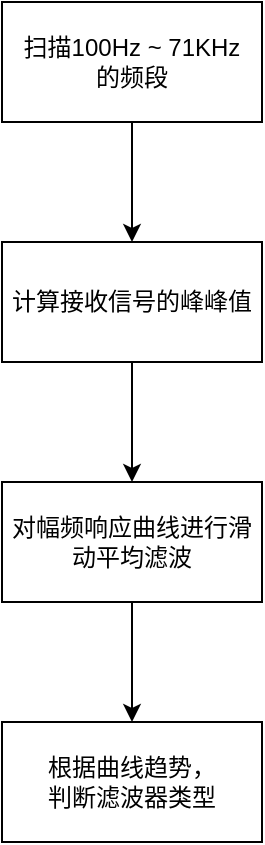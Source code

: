 <mxfile version="27.2.0">
  <diagram name="第 1 页" id="fxpgeDOExwINhZjM0Ih0">
    <mxGraphModel dx="345" dy="190" grid="1" gridSize="10" guides="1" tooltips="1" connect="1" arrows="1" fold="1" page="1" pageScale="1" pageWidth="827" pageHeight="1169" math="0" shadow="0">
      <root>
        <mxCell id="0" />
        <mxCell id="1" parent="0" />
        <mxCell id="uIcFa34I3bBpMjSFiiiW-3" value="" style="edgeStyle=orthogonalEdgeStyle;rounded=0;orthogonalLoop=1;jettySize=auto;html=1;" edge="1" parent="1" source="uIcFa34I3bBpMjSFiiiW-1" target="uIcFa34I3bBpMjSFiiiW-2">
          <mxGeometry relative="1" as="geometry" />
        </mxCell>
        <mxCell id="uIcFa34I3bBpMjSFiiiW-1" value="扫描100Hz ~ 71KHz&lt;div&gt;的频段&lt;/div&gt;" style="rounded=0;whiteSpace=wrap;html=1;" vertex="1" parent="1">
          <mxGeometry x="200" y="320" width="130" height="60" as="geometry" />
        </mxCell>
        <mxCell id="uIcFa34I3bBpMjSFiiiW-5" value="" style="edgeStyle=orthogonalEdgeStyle;rounded=0;orthogonalLoop=1;jettySize=auto;html=1;" edge="1" parent="1" source="uIcFa34I3bBpMjSFiiiW-2" target="uIcFa34I3bBpMjSFiiiW-4">
          <mxGeometry relative="1" as="geometry" />
        </mxCell>
        <mxCell id="uIcFa34I3bBpMjSFiiiW-2" value="计算接收信号的峰峰值" style="whiteSpace=wrap;html=1;rounded=0;" vertex="1" parent="1">
          <mxGeometry x="200" y="440" width="130" height="60" as="geometry" />
        </mxCell>
        <mxCell id="uIcFa34I3bBpMjSFiiiW-7" value="" style="edgeStyle=orthogonalEdgeStyle;rounded=0;orthogonalLoop=1;jettySize=auto;html=1;" edge="1" parent="1" source="uIcFa34I3bBpMjSFiiiW-4" target="uIcFa34I3bBpMjSFiiiW-6">
          <mxGeometry relative="1" as="geometry" />
        </mxCell>
        <mxCell id="uIcFa34I3bBpMjSFiiiW-4" value="对幅频响应曲线进行滑动平均滤波" style="whiteSpace=wrap;html=1;rounded=0;" vertex="1" parent="1">
          <mxGeometry x="200" y="560" width="130" height="60" as="geometry" />
        </mxCell>
        <mxCell id="uIcFa34I3bBpMjSFiiiW-6" value="根据曲线趋势，&lt;div&gt;判断滤波器类型&lt;/div&gt;" style="whiteSpace=wrap;html=1;rounded=0;" vertex="1" parent="1">
          <mxGeometry x="200" y="680" width="130" height="60" as="geometry" />
        </mxCell>
      </root>
    </mxGraphModel>
  </diagram>
</mxfile>

